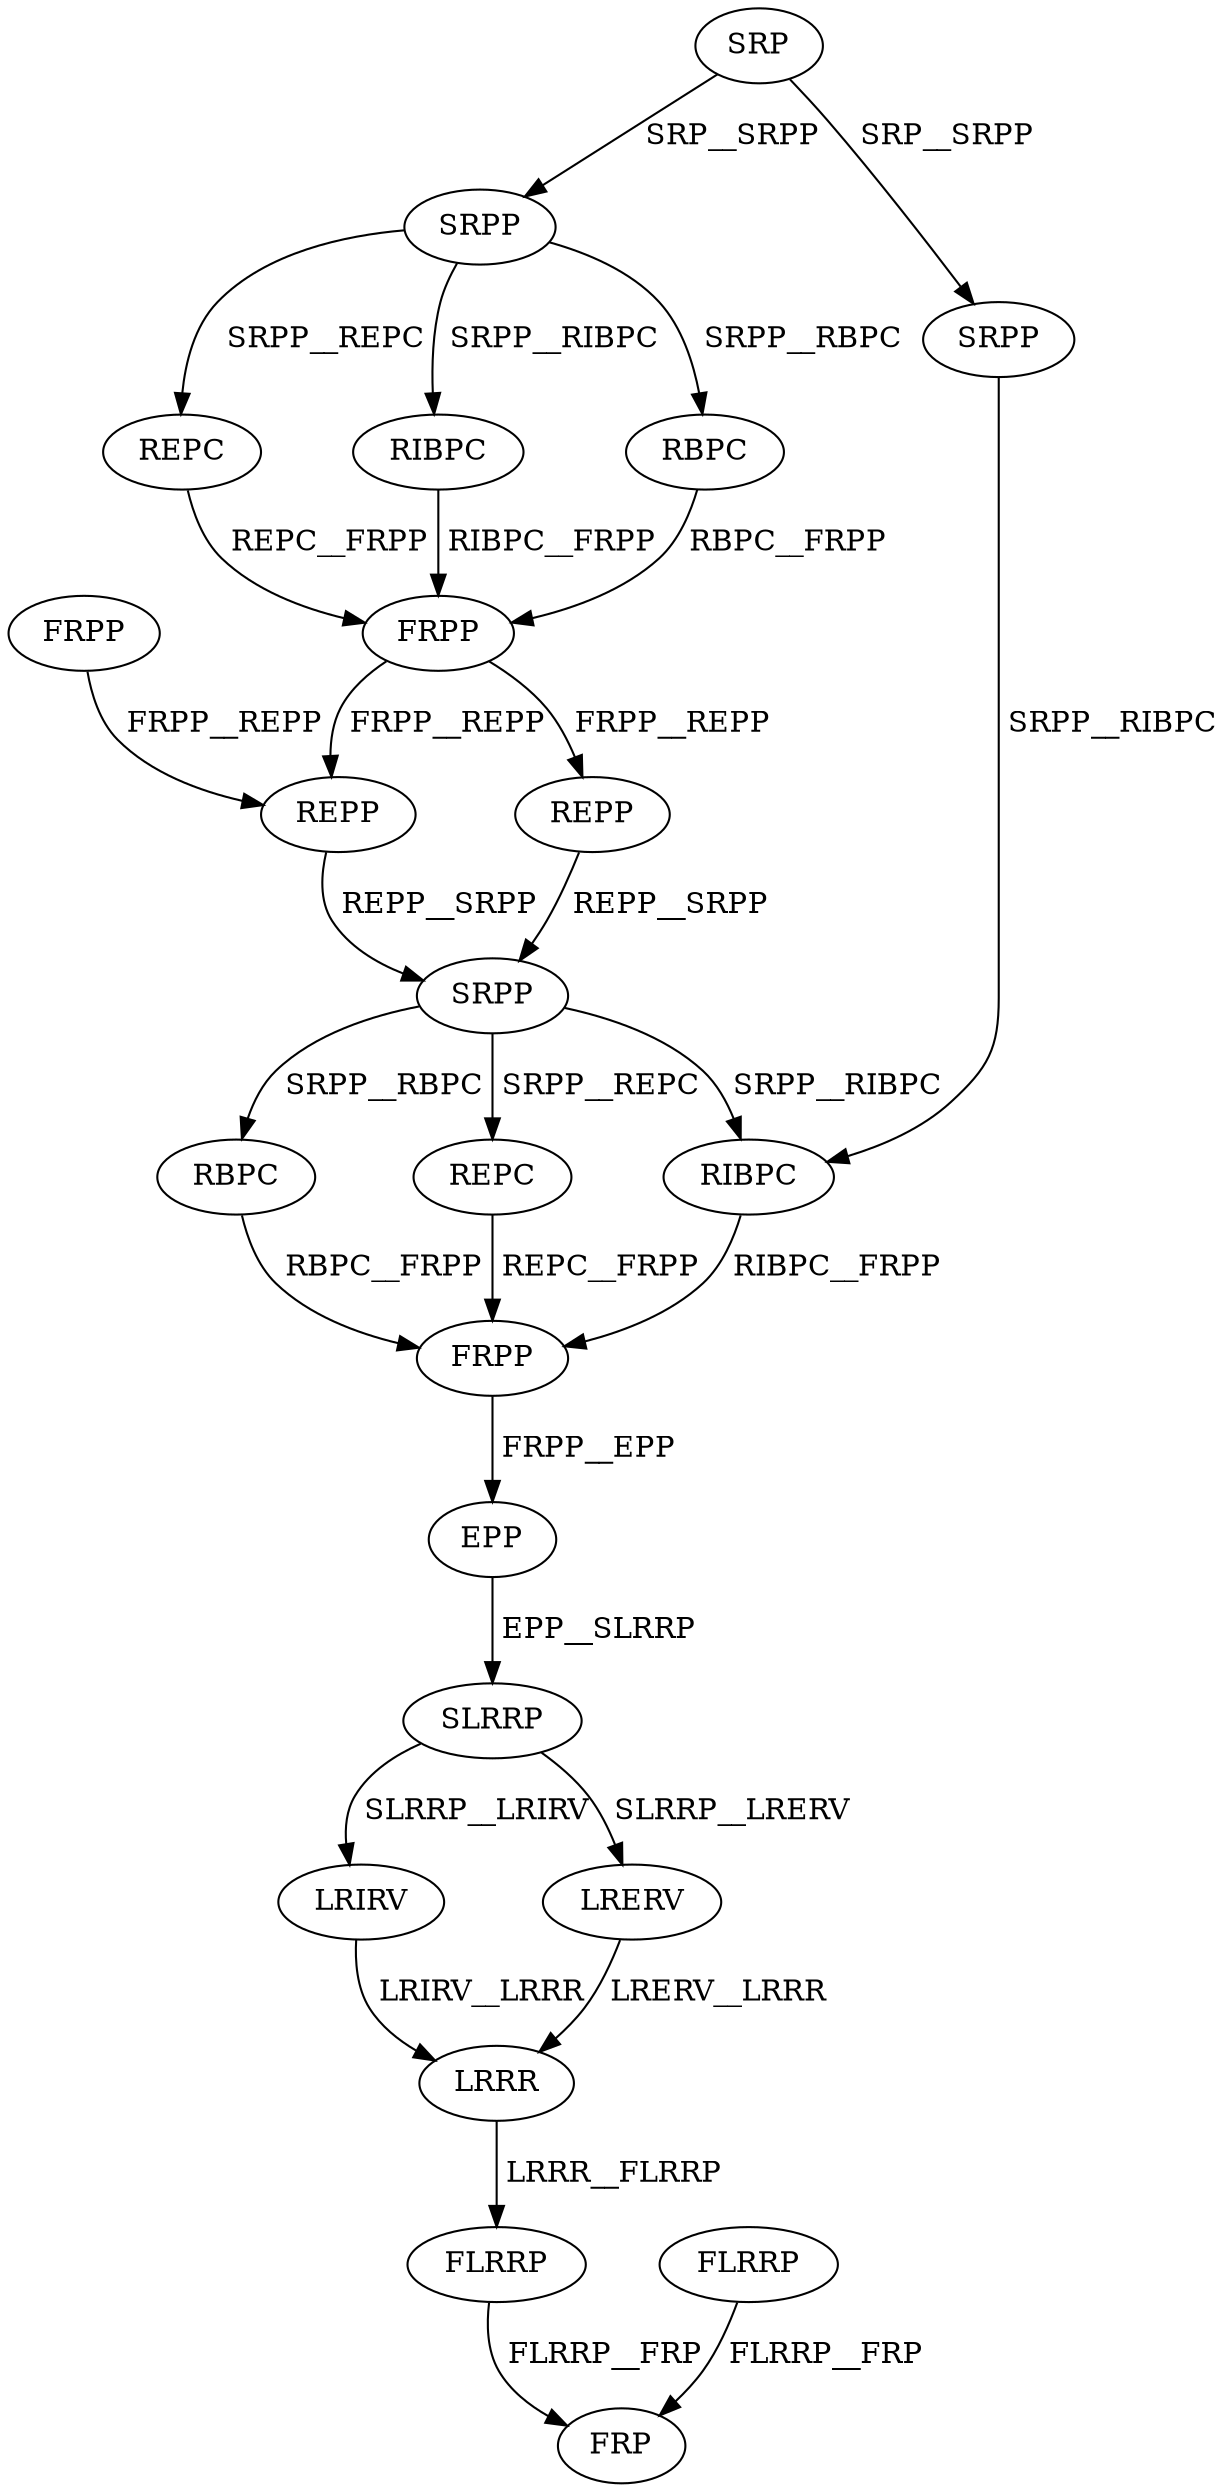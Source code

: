 digraph G { 
1 [label="SRP",color=black,fontcolor=black];
2 [label="SRPP",color=black,fontcolor=black];
3 [label="FRPP",color=black,fontcolor=black];
4 [label="RIBPC",color=black,fontcolor=black];
5 [label="RBPC",color=black,fontcolor=black];
6 [label="REPC",color=black,fontcolor=black];
7 [label="FRPP",color=black,fontcolor=black];
8 [label="SRPP",color=black,fontcolor=black];
9 [label="REPP",color=black,fontcolor=black];
10 [label="REPP",color=black,fontcolor=black];
11 [label="SRPP",color=black,fontcolor=black];
12 [label="RIBPC",color=black,fontcolor=black];
13 [label="RBPC",color=black,fontcolor=black];
14 [label="REPC",color=black,fontcolor=black];
15 [label="FRPP",color=black,fontcolor=black];
16 [label="EPP",color=black,fontcolor=black];
17 [label="SLRRP",color=black,fontcolor=black];
18 [label="LRIRV",color=black,fontcolor=black];
19 [label="LRERV",color=black,fontcolor=black];
20 [label="FLRRP",color=black,fontcolor=black];
21 [label="LRRR",color=black,fontcolor=black];
22 [label="FLRRP",color=black,fontcolor=black];
23 [label="FRP",color=black,fontcolor=black];
1->2[label=" SRP__SRPP",color=black,fontcolor=black];
1->8[label=" SRP__SRPP",color=black,fontcolor=black];
2->4[label=" SRPP__RIBPC",color=black,fontcolor=black];
2->5[label=" SRPP__RBPC",color=black,fontcolor=black];
2->6[label=" SRPP__REPC",color=black,fontcolor=black];
3->9[label=" FRPP__REPP",color=black,fontcolor=black];
4->7[label=" RIBPC__FRPP",color=black,fontcolor=black];
5->7[label=" RBPC__FRPP",color=black,fontcolor=black];
6->7[label=" REPC__FRPP",color=black,fontcolor=black];
7->9[label=" FRPP__REPP",color=black,fontcolor=black];
7->10[label=" FRPP__REPP",color=black,fontcolor=black];
8->12[label=" SRPP__RIBPC",color=black,fontcolor=black];
9->11[label=" REPP__SRPP",color=black,fontcolor=black];
10->11[label=" REPP__SRPP",color=black,fontcolor=black];
11->12[label=" SRPP__RIBPC",color=black,fontcolor=black];
11->13[label=" SRPP__RBPC",color=black,fontcolor=black];
11->14[label=" SRPP__REPC",color=black,fontcolor=black];
12->15[label=" RIBPC__FRPP",color=black,fontcolor=black];
13->15[label=" RBPC__FRPP",color=black,fontcolor=black];
14->15[label=" REPC__FRPP",color=black,fontcolor=black];
15->16[label=" FRPP__EPP",color=black,fontcolor=black];
16->17[label=" EPP__SLRRP",color=black,fontcolor=black];
17->18[label=" SLRRP__LRIRV",color=black,fontcolor=black];
17->19[label=" SLRRP__LRERV",color=black,fontcolor=black];
18->21[label=" LRIRV__LRRR",color=black,fontcolor=black];
19->21[label=" LRERV__LRRR",color=black,fontcolor=black];
20->23[label=" FLRRP__FRP",color=black,fontcolor=black];
21->22[label=" LRRR__FLRRP",color=black,fontcolor=black];
22->23[label=" FLRRP__FRP",color=black,fontcolor=black];
}
